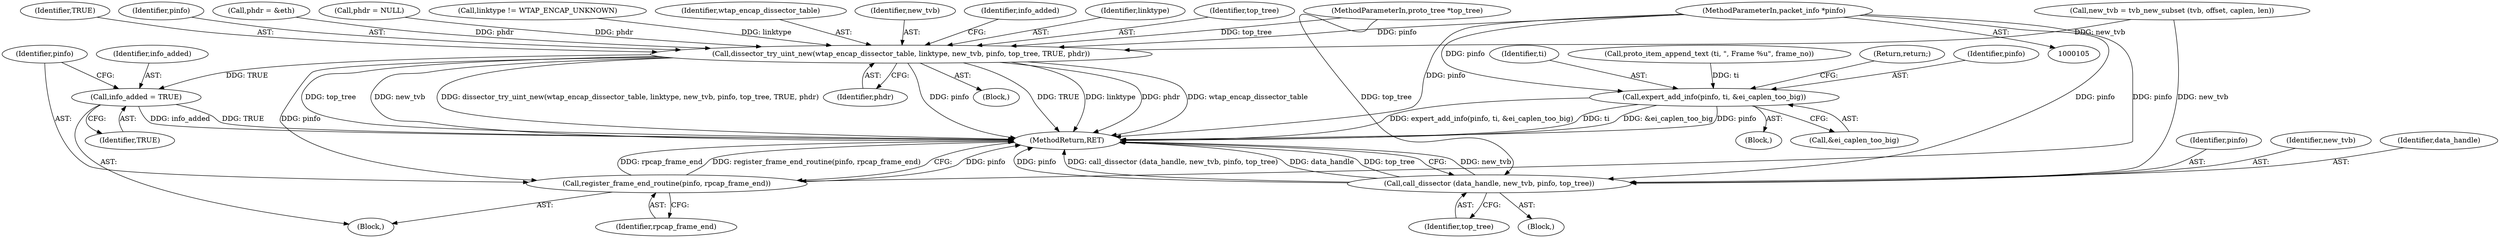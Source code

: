 digraph "0_wireshark_2c13e97d656c1c0ac4d76eb9d307664aae0e0cf7_1@pointer" {
"1000107" [label="(MethodParameterIn,packet_info *pinfo)"];
"1000233" [label="(Call,expert_add_info(pinfo, ti, &ei_caplen_too_big))"];
"1000273" [label="(Call,dissector_try_uint_new(wtap_encap_dissector_table, linktype, new_tvb, pinfo, top_tree, TRUE, phdr))"];
"1000297" [label="(Call,info_added = TRUE)"];
"1000300" [label="(Call,register_frame_end_routine(pinfo, rpcap_frame_end))"];
"1000313" [label="(Call,call_dissector (data_handle, new_tvb, pinfo, top_tree))"];
"1000234" [label="(Identifier,pinfo)"];
"1000273" [label="(Call,dissector_try_uint_new(wtap_encap_dissector_table, linktype, new_tvb, pinfo, top_tree, TRUE, phdr))"];
"1000263" [label="(Call,phdr = &eth)"];
"1000239" [label="(Call,new_tvb = tvb_new_subset (tvb, offset, caplen, len))"];
"1000269" [label="(Call,phdr = NULL)"];
"1000107" [label="(MethodParameterIn,packet_info *pinfo)"];
"1000301" [label="(Identifier,pinfo)"];
"1000252" [label="(Block,)"];
"1000235" [label="(Identifier,ti)"];
"1000318" [label="(MethodReturn,RET)"];
"1000316" [label="(Identifier,pinfo)"];
"1000315" [label="(Identifier,new_tvb)"];
"1000298" [label="(Identifier,info_added)"];
"1000302" [label="(Identifier,rpcap_frame_end)"];
"1000249" [label="(Call,linktype != WTAP_ENCAP_UNKNOWN)"];
"1000300" [label="(Call,register_frame_end_routine(pinfo, rpcap_frame_end))"];
"1000274" [label="(Identifier,wtap_encap_dissector_table)"];
"1000299" [label="(Identifier,TRUE)"];
"1000276" [label="(Identifier,new_tvb)"];
"1000108" [label="(MethodParameterIn,proto_tree *top_tree)"];
"1000283" [label="(Identifier,info_added)"];
"1000236" [label="(Call,&ei_caplen_too_big)"];
"1000275" [label="(Identifier,linktype)"];
"1000278" [label="(Identifier,top_tree)"];
"1000232" [label="(Block,)"];
"1000279" [label="(Identifier,TRUE)"];
"1000280" [label="(Identifier,phdr)"];
"1000297" [label="(Call,info_added = TRUE)"];
"1000317" [label="(Identifier,top_tree)"];
"1000284" [label="(Block,)"];
"1000304" [label="(Block,)"];
"1000314" [label="(Identifier,data_handle)"];
"1000313" [label="(Call,call_dissector (data_handle, new_tvb, pinfo, top_tree))"];
"1000213" [label="(Call,proto_item_append_text (ti, \", Frame %u\", frame_no))"];
"1000233" [label="(Call,expert_add_info(pinfo, ti, &ei_caplen_too_big))"];
"1000277" [label="(Identifier,pinfo)"];
"1000238" [label="(Return,return;)"];
"1000107" -> "1000105"  [label="AST: "];
"1000107" -> "1000318"  [label="DDG: pinfo"];
"1000107" -> "1000233"  [label="DDG: pinfo"];
"1000107" -> "1000273"  [label="DDG: pinfo"];
"1000107" -> "1000300"  [label="DDG: pinfo"];
"1000107" -> "1000313"  [label="DDG: pinfo"];
"1000233" -> "1000232"  [label="AST: "];
"1000233" -> "1000236"  [label="CFG: "];
"1000234" -> "1000233"  [label="AST: "];
"1000235" -> "1000233"  [label="AST: "];
"1000236" -> "1000233"  [label="AST: "];
"1000238" -> "1000233"  [label="CFG: "];
"1000233" -> "1000318"  [label="DDG: &ei_caplen_too_big"];
"1000233" -> "1000318"  [label="DDG: expert_add_info(pinfo, ti, &ei_caplen_too_big)"];
"1000233" -> "1000318"  [label="DDG: ti"];
"1000233" -> "1000318"  [label="DDG: pinfo"];
"1000213" -> "1000233"  [label="DDG: ti"];
"1000273" -> "1000252"  [label="AST: "];
"1000273" -> "1000280"  [label="CFG: "];
"1000274" -> "1000273"  [label="AST: "];
"1000275" -> "1000273"  [label="AST: "];
"1000276" -> "1000273"  [label="AST: "];
"1000277" -> "1000273"  [label="AST: "];
"1000278" -> "1000273"  [label="AST: "];
"1000279" -> "1000273"  [label="AST: "];
"1000280" -> "1000273"  [label="AST: "];
"1000283" -> "1000273"  [label="CFG: "];
"1000273" -> "1000318"  [label="DDG: linktype"];
"1000273" -> "1000318"  [label="DDG: phdr"];
"1000273" -> "1000318"  [label="DDG: wtap_encap_dissector_table"];
"1000273" -> "1000318"  [label="DDG: top_tree"];
"1000273" -> "1000318"  [label="DDG: new_tvb"];
"1000273" -> "1000318"  [label="DDG: dissector_try_uint_new(wtap_encap_dissector_table, linktype, new_tvb, pinfo, top_tree, TRUE, phdr)"];
"1000273" -> "1000318"  [label="DDG: pinfo"];
"1000273" -> "1000318"  [label="DDG: TRUE"];
"1000249" -> "1000273"  [label="DDG: linktype"];
"1000239" -> "1000273"  [label="DDG: new_tvb"];
"1000108" -> "1000273"  [label="DDG: top_tree"];
"1000263" -> "1000273"  [label="DDG: phdr"];
"1000269" -> "1000273"  [label="DDG: phdr"];
"1000273" -> "1000297"  [label="DDG: TRUE"];
"1000273" -> "1000300"  [label="DDG: pinfo"];
"1000297" -> "1000284"  [label="AST: "];
"1000297" -> "1000299"  [label="CFG: "];
"1000298" -> "1000297"  [label="AST: "];
"1000299" -> "1000297"  [label="AST: "];
"1000301" -> "1000297"  [label="CFG: "];
"1000297" -> "1000318"  [label="DDG: info_added"];
"1000297" -> "1000318"  [label="DDG: TRUE"];
"1000300" -> "1000284"  [label="AST: "];
"1000300" -> "1000302"  [label="CFG: "];
"1000301" -> "1000300"  [label="AST: "];
"1000302" -> "1000300"  [label="AST: "];
"1000318" -> "1000300"  [label="CFG: "];
"1000300" -> "1000318"  [label="DDG: pinfo"];
"1000300" -> "1000318"  [label="DDG: rpcap_frame_end"];
"1000300" -> "1000318"  [label="DDG: register_frame_end_routine(pinfo, rpcap_frame_end)"];
"1000313" -> "1000304"  [label="AST: "];
"1000313" -> "1000317"  [label="CFG: "];
"1000314" -> "1000313"  [label="AST: "];
"1000315" -> "1000313"  [label="AST: "];
"1000316" -> "1000313"  [label="AST: "];
"1000317" -> "1000313"  [label="AST: "];
"1000318" -> "1000313"  [label="CFG: "];
"1000313" -> "1000318"  [label="DDG: new_tvb"];
"1000313" -> "1000318"  [label="DDG: pinfo"];
"1000313" -> "1000318"  [label="DDG: call_dissector (data_handle, new_tvb, pinfo, top_tree)"];
"1000313" -> "1000318"  [label="DDG: data_handle"];
"1000313" -> "1000318"  [label="DDG: top_tree"];
"1000239" -> "1000313"  [label="DDG: new_tvb"];
"1000108" -> "1000313"  [label="DDG: top_tree"];
}
